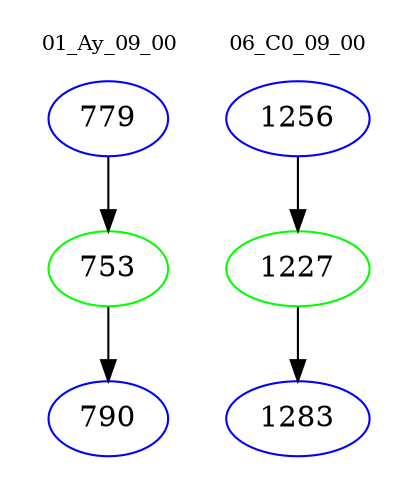 digraph{
subgraph cluster_0 {
color = white
label = "01_Ay_09_00";
fontsize=10;
T0_779 [label="779", color="blue"]
T0_779 -> T0_753 [color="black"]
T0_753 [label="753", color="green"]
T0_753 -> T0_790 [color="black"]
T0_790 [label="790", color="blue"]
}
subgraph cluster_1 {
color = white
label = "06_C0_09_00";
fontsize=10;
T1_1256 [label="1256", color="blue"]
T1_1256 -> T1_1227 [color="black"]
T1_1227 [label="1227", color="green"]
T1_1227 -> T1_1283 [color="black"]
T1_1283 [label="1283", color="blue"]
}
}
